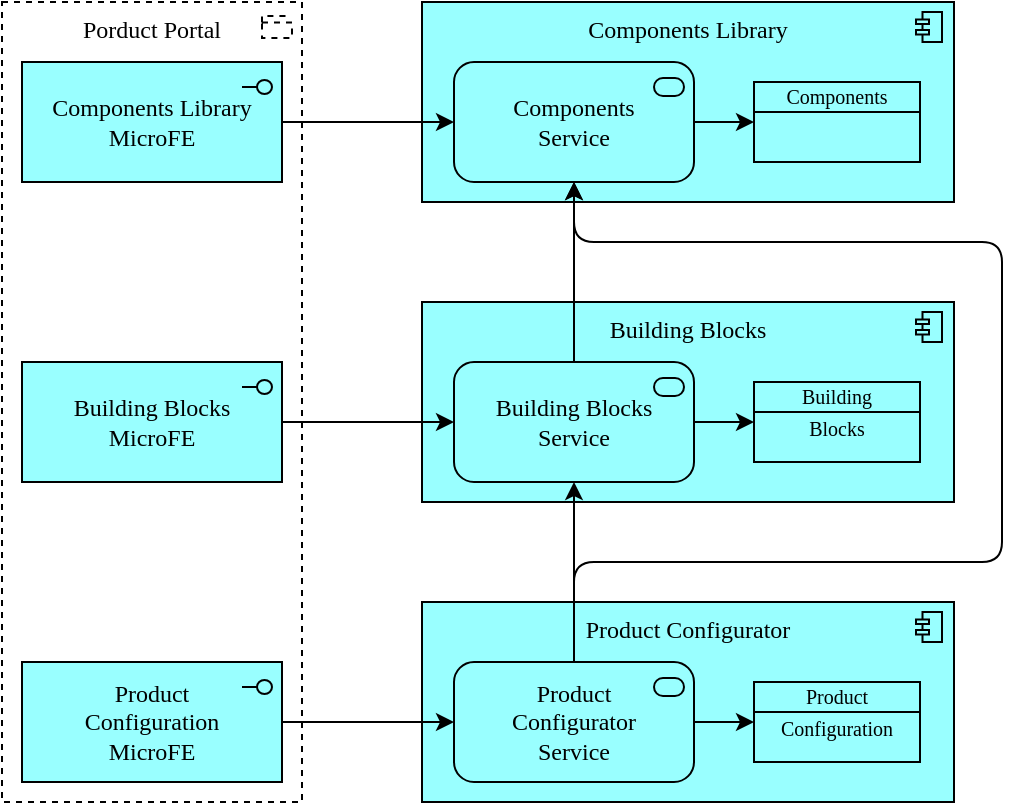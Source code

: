 <mxfile version="27.1.4" pages="2">
  <diagram name="Standalone" id="VBy1NLk5XnznT_duUD1z">
    <mxGraphModel dx="1426" dy="905" grid="1" gridSize="10" guides="1" tooltips="1" connect="1" arrows="1" fold="1" page="1" pageScale="1" pageWidth="827" pageHeight="1169" math="0" shadow="0">
      <root>
        <mxCell id="0" />
        <mxCell id="1" parent="0" />
        <mxCell id="HGRYmRGOkshQXvAgNZ_G-6" value="" style="group" vertex="1" connectable="0" parent="1">
          <mxGeometry x="320" y="330" width="266" height="100" as="geometry" />
        </mxCell>
        <mxCell id="HGRYmRGOkshQXvAgNZ_G-1" value="Components Library" style="html=1;outlineConnect=0;whiteSpace=wrap;fillColor=#99ffff;shape=mxgraph.archimate3.application;appType=comp;archiType=square;fontFamily=Poppins;fontSource=https%3A%2F%2Ffonts.googleapis.com%2Fcss%3Ffamily%3DPoppins;verticalAlign=top;" vertex="1" parent="HGRYmRGOkshQXvAgNZ_G-6">
          <mxGeometry width="266" height="100" as="geometry" />
        </mxCell>
        <mxCell id="HGRYmRGOkshQXvAgNZ_G-4" style="edgeStyle=orthogonalEdgeStyle;rounded=0;orthogonalLoop=1;jettySize=auto;html=1;" edge="1" parent="HGRYmRGOkshQXvAgNZ_G-6" source="HGRYmRGOkshQXvAgNZ_G-2" target="HGRYmRGOkshQXvAgNZ_G-3">
          <mxGeometry relative="1" as="geometry" />
        </mxCell>
        <mxCell id="HGRYmRGOkshQXvAgNZ_G-2" value="Components&lt;div&gt;Service&lt;/div&gt;" style="html=1;outlineConnect=0;whiteSpace=wrap;fillColor=#99ffff;shape=mxgraph.archimate3.application;appType=serv;archiType=rounded;fontFamily=Poppins;fontSource=https%3A%2F%2Ffonts.googleapis.com%2Fcss%3Ffamily%3DPoppins;" vertex="1" parent="HGRYmRGOkshQXvAgNZ_G-6">
          <mxGeometry x="16" y="30" width="120" height="60" as="geometry" />
        </mxCell>
        <mxCell id="HGRYmRGOkshQXvAgNZ_G-3" value="&lt;div style=&quot;line-height: 160%;&quot;&gt;Components&lt;/div&gt;" style="html=1;outlineConnect=0;whiteSpace=wrap;fillColor=#99ffff;shape=mxgraph.archimate3.businessObject;overflow=fill;fontFamily=Poppins;fontSource=https%3A%2F%2Ffonts.googleapis.com%2Fcss%3Ffamily%3DPoppins;fontSize=10;spacingTop=0;verticalAlign=top;spacing=0;spacingLeft=0;" vertex="1" parent="HGRYmRGOkshQXvAgNZ_G-6">
          <mxGeometry x="166" y="40" width="83" height="40" as="geometry" />
        </mxCell>
        <mxCell id="HGRYmRGOkshQXvAgNZ_G-7" value="" style="group" vertex="1" connectable="0" parent="1">
          <mxGeometry x="320" y="480" width="266" height="100" as="geometry" />
        </mxCell>
        <mxCell id="HGRYmRGOkshQXvAgNZ_G-8" value="Building Blocks" style="html=1;outlineConnect=0;whiteSpace=wrap;fillColor=#99ffff;shape=mxgraph.archimate3.application;appType=comp;archiType=square;fontFamily=Poppins;fontSource=https%3A%2F%2Ffonts.googleapis.com%2Fcss%3Ffamily%3DPoppins;verticalAlign=top;" vertex="1" parent="HGRYmRGOkshQXvAgNZ_G-7">
          <mxGeometry width="266" height="100" as="geometry" />
        </mxCell>
        <mxCell id="HGRYmRGOkshQXvAgNZ_G-9" style="edgeStyle=orthogonalEdgeStyle;rounded=0;orthogonalLoop=1;jettySize=auto;html=1;" edge="1" parent="HGRYmRGOkshQXvAgNZ_G-7" source="HGRYmRGOkshQXvAgNZ_G-10" target="HGRYmRGOkshQXvAgNZ_G-11">
          <mxGeometry relative="1" as="geometry" />
        </mxCell>
        <mxCell id="HGRYmRGOkshQXvAgNZ_G-10" value="Building Blocks&lt;br&gt;Service" style="html=1;outlineConnect=0;whiteSpace=wrap;fillColor=#99ffff;shape=mxgraph.archimate3.application;appType=serv;archiType=rounded;fontFamily=Poppins;fontSource=https%3A%2F%2Ffonts.googleapis.com%2Fcss%3Ffamily%3DPoppins;" vertex="1" parent="HGRYmRGOkshQXvAgNZ_G-7">
          <mxGeometry x="16" y="30" width="120" height="60" as="geometry" />
        </mxCell>
        <mxCell id="HGRYmRGOkshQXvAgNZ_G-11" value="&lt;div style=&quot;line-height: 160%;&quot;&gt;Building&lt;br&gt;Blocks&lt;/div&gt;" style="html=1;outlineConnect=0;whiteSpace=wrap;fillColor=#99ffff;shape=mxgraph.archimate3.businessObject;overflow=fill;fontFamily=Poppins;fontSource=https%3A%2F%2Ffonts.googleapis.com%2Fcss%3Ffamily%3DPoppins;fontSize=10;spacingTop=0;verticalAlign=top;spacing=0;spacingLeft=0;" vertex="1" parent="HGRYmRGOkshQXvAgNZ_G-7">
          <mxGeometry x="166" y="40" width="83" height="40" as="geometry" />
        </mxCell>
        <mxCell id="HGRYmRGOkshQXvAgNZ_G-12" value="" style="group" vertex="1" connectable="0" parent="1">
          <mxGeometry x="320" y="630" width="266" height="100" as="geometry" />
        </mxCell>
        <mxCell id="HGRYmRGOkshQXvAgNZ_G-13" value="Product Configurator" style="html=1;outlineConnect=0;whiteSpace=wrap;fillColor=#99ffff;shape=mxgraph.archimate3.application;appType=comp;archiType=square;fontFamily=Poppins;fontSource=https%3A%2F%2Ffonts.googleapis.com%2Fcss%3Ffamily%3DPoppins;verticalAlign=top;" vertex="1" parent="HGRYmRGOkshQXvAgNZ_G-12">
          <mxGeometry width="266" height="100" as="geometry" />
        </mxCell>
        <mxCell id="HGRYmRGOkshQXvAgNZ_G-14" style="edgeStyle=orthogonalEdgeStyle;rounded=0;orthogonalLoop=1;jettySize=auto;html=1;" edge="1" parent="HGRYmRGOkshQXvAgNZ_G-12" source="HGRYmRGOkshQXvAgNZ_G-15" target="HGRYmRGOkshQXvAgNZ_G-16">
          <mxGeometry relative="1" as="geometry" />
        </mxCell>
        <mxCell id="HGRYmRGOkshQXvAgNZ_G-15" value="Product&lt;br&gt;Configurator&lt;br&gt;Service" style="html=1;outlineConnect=0;whiteSpace=wrap;fillColor=#99ffff;shape=mxgraph.archimate3.application;appType=serv;archiType=rounded;fontFamily=Poppins;fontSource=https%3A%2F%2Ffonts.googleapis.com%2Fcss%3Ffamily%3DPoppins;" vertex="1" parent="HGRYmRGOkshQXvAgNZ_G-12">
          <mxGeometry x="16" y="30" width="120" height="60" as="geometry" />
        </mxCell>
        <mxCell id="HGRYmRGOkshQXvAgNZ_G-16" value="&lt;div style=&quot;line-height: 160%;&quot;&gt;&lt;div&gt;Product&lt;/div&gt;&lt;div&gt;Configuration&lt;/div&gt;&lt;/div&gt;" style="html=1;outlineConnect=0;whiteSpace=wrap;fillColor=#99ffff;shape=mxgraph.archimate3.businessObject;overflow=fill;fontFamily=Poppins;fontSource=https%3A%2F%2Ffonts.googleapis.com%2Fcss%3Ffamily%3DPoppins;fontSize=10;spacingTop=0;verticalAlign=top;spacing=0;spacingLeft=0;" vertex="1" parent="HGRYmRGOkshQXvAgNZ_G-12">
          <mxGeometry x="166" y="40" width="83" height="40" as="geometry" />
        </mxCell>
        <mxCell id="HGRYmRGOkshQXvAgNZ_G-17" style="edgeStyle=orthogonalEdgeStyle;rounded=0;orthogonalLoop=1;jettySize=auto;html=1;" edge="1" parent="1" source="HGRYmRGOkshQXvAgNZ_G-10" target="HGRYmRGOkshQXvAgNZ_G-2">
          <mxGeometry relative="1" as="geometry" />
        </mxCell>
        <mxCell id="HGRYmRGOkshQXvAgNZ_G-18" style="edgeStyle=orthogonalEdgeStyle;rounded=0;orthogonalLoop=1;jettySize=auto;html=1;" edge="1" parent="1" source="HGRYmRGOkshQXvAgNZ_G-15" target="HGRYmRGOkshQXvAgNZ_G-10">
          <mxGeometry relative="1" as="geometry" />
        </mxCell>
        <mxCell id="HGRYmRGOkshQXvAgNZ_G-19" style="edgeStyle=orthogonalEdgeStyle;rounded=1;orthogonalLoop=1;jettySize=auto;html=1;curved=0;" edge="1" parent="1" source="HGRYmRGOkshQXvAgNZ_G-15" target="HGRYmRGOkshQXvAgNZ_G-2">
          <mxGeometry relative="1" as="geometry">
            <Array as="points">
              <mxPoint x="396" y="610" />
              <mxPoint x="610" y="610" />
              <mxPoint x="610" y="450" />
              <mxPoint x="396" y="450" />
            </Array>
          </mxGeometry>
        </mxCell>
        <mxCell id="HGRYmRGOkshQXvAgNZ_G-21" style="edgeStyle=orthogonalEdgeStyle;rounded=0;orthogonalLoop=1;jettySize=auto;html=1;" edge="1" parent="1" source="HGRYmRGOkshQXvAgNZ_G-20" target="HGRYmRGOkshQXvAgNZ_G-2">
          <mxGeometry relative="1" as="geometry" />
        </mxCell>
        <mxCell id="HGRYmRGOkshQXvAgNZ_G-20" value="Components Library&lt;br&gt;MicroFE" style="html=1;outlineConnect=0;whiteSpace=wrap;fillColor=#99ffff;shape=mxgraph.archimate3.application;appType=interface;archiType=square;fontFamily=Poppins;fontSource=https%3A%2F%2Ffonts.googleapis.com%2Fcss%3Ffamily%3DPoppins;" vertex="1" parent="1">
          <mxGeometry x="120" y="360" width="130" height="60" as="geometry" />
        </mxCell>
        <mxCell id="HGRYmRGOkshQXvAgNZ_G-23" style="edgeStyle=orthogonalEdgeStyle;rounded=0;orthogonalLoop=1;jettySize=auto;html=1;" edge="1" parent="1" source="HGRYmRGOkshQXvAgNZ_G-22" target="HGRYmRGOkshQXvAgNZ_G-10">
          <mxGeometry relative="1" as="geometry" />
        </mxCell>
        <mxCell id="HGRYmRGOkshQXvAgNZ_G-22" value="Building Blocks&lt;br&gt;MicroFE" style="html=1;outlineConnect=0;whiteSpace=wrap;fillColor=#99ffff;shape=mxgraph.archimate3.application;appType=interface;archiType=square;fontFamily=Poppins;fontSource=https%3A%2F%2Ffonts.googleapis.com%2Fcss%3Ffamily%3DPoppins;" vertex="1" parent="1">
          <mxGeometry x="120" y="510" width="130" height="60" as="geometry" />
        </mxCell>
        <mxCell id="HGRYmRGOkshQXvAgNZ_G-25" style="edgeStyle=orthogonalEdgeStyle;rounded=0;orthogonalLoop=1;jettySize=auto;html=1;" edge="1" parent="1" source="HGRYmRGOkshQXvAgNZ_G-24" target="HGRYmRGOkshQXvAgNZ_G-15">
          <mxGeometry relative="1" as="geometry" />
        </mxCell>
        <mxCell id="HGRYmRGOkshQXvAgNZ_G-24" value="Product&lt;br&gt;Configuration&lt;br&gt;MicroFE" style="html=1;outlineConnect=0;whiteSpace=wrap;fillColor=#99ffff;shape=mxgraph.archimate3.application;appType=interface;archiType=square;fontFamily=Poppins;fontSource=https%3A%2F%2Ffonts.googleapis.com%2Fcss%3Ffamily%3DPoppins;" vertex="1" parent="1">
          <mxGeometry x="120" y="660" width="130" height="60" as="geometry" />
        </mxCell>
        <mxCell id="HGRYmRGOkshQXvAgNZ_G-27" value="Porduct Portal" style="html=1;outlineConnect=0;whiteSpace=wrap;shape=mxgraph.archimate3.application;appType=grouping;archiType=square;dashed=1;fillColor=none;verticalAlign=top;fontFamily=Poppins;fontSource=https%3A%2F%2Ffonts.googleapis.com%2Fcss%3Ffamily%3DPoppins;" vertex="1" parent="1">
          <mxGeometry x="110" y="330" width="150" height="400" as="geometry" />
        </mxCell>
      </root>
    </mxGraphModel>
  </diagram>
  <diagram name="GOST Integration" id="geiogNWTEh58zCEHQyx3">
    <mxGraphModel dx="1426" dy="905" grid="1" gridSize="10" guides="1" tooltips="1" connect="1" arrows="1" fold="1" page="1" pageScale="1" pageWidth="827" pageHeight="1169" math="0" shadow="0">
      <root>
        <mxCell id="Skwdy0eexYie4p9m-vE--0" />
        <mxCell id="Skwdy0eexYie4p9m-vE--1" parent="Skwdy0eexYie4p9m-vE--0" />
        <mxCell id="NTKLho7I5AZ2gAph6Bzh-7" value="&lt;font face=&quot;Poppins&quot;&gt;GOST UI&lt;/font&gt;" style="html=1;outlineConnect=0;whiteSpace=wrap;fillColor=#EBEBEB;shape=mxgraph.archimate3.application;appType=interface;archiType=square;verticalAlign=top;" vertex="1" parent="Skwdy0eexYie4p9m-vE--1">
          <mxGeometry x="110" y="180" width="150" height="550" as="geometry" />
        </mxCell>
        <mxCell id="Skwdy0eexYie4p9m-vE--2" value="" style="group" vertex="1" connectable="0" parent="Skwdy0eexYie4p9m-vE--1">
          <mxGeometry x="320" y="330" width="266" height="100" as="geometry" />
        </mxCell>
        <mxCell id="Skwdy0eexYie4p9m-vE--3" value="Components Library" style="html=1;outlineConnect=0;whiteSpace=wrap;fillColor=#99ffff;shape=mxgraph.archimate3.application;appType=comp;archiType=square;fontFamily=Poppins;fontSource=https%3A%2F%2Ffonts.googleapis.com%2Fcss%3Ffamily%3DPoppins;verticalAlign=top;" vertex="1" parent="Skwdy0eexYie4p9m-vE--2">
          <mxGeometry width="266" height="100" as="geometry" />
        </mxCell>
        <mxCell id="Skwdy0eexYie4p9m-vE--4" style="edgeStyle=orthogonalEdgeStyle;rounded=0;orthogonalLoop=1;jettySize=auto;html=1;" edge="1" parent="Skwdy0eexYie4p9m-vE--2" source="Skwdy0eexYie4p9m-vE--5" target="Skwdy0eexYie4p9m-vE--6">
          <mxGeometry relative="1" as="geometry" />
        </mxCell>
        <mxCell id="Skwdy0eexYie4p9m-vE--5" value="Components&lt;div&gt;Service&lt;/div&gt;" style="html=1;outlineConnect=0;whiteSpace=wrap;fillColor=#99ffff;shape=mxgraph.archimate3.application;appType=serv;archiType=rounded;fontFamily=Poppins;fontSource=https%3A%2F%2Ffonts.googleapis.com%2Fcss%3Ffamily%3DPoppins;" vertex="1" parent="Skwdy0eexYie4p9m-vE--2">
          <mxGeometry x="16" y="30" width="120" height="60" as="geometry" />
        </mxCell>
        <mxCell id="Skwdy0eexYie4p9m-vE--6" value="&lt;div style=&quot;line-height: 160%;&quot;&gt;Components&lt;/div&gt;" style="html=1;outlineConnect=0;whiteSpace=wrap;fillColor=#99ffff;shape=mxgraph.archimate3.businessObject;overflow=fill;fontFamily=Poppins;fontSource=https%3A%2F%2Ffonts.googleapis.com%2Fcss%3Ffamily%3DPoppins;fontSize=10;spacingTop=0;verticalAlign=top;spacing=0;spacingLeft=0;" vertex="1" parent="Skwdy0eexYie4p9m-vE--2">
          <mxGeometry x="166" y="40" width="83" height="40" as="geometry" />
        </mxCell>
        <mxCell id="Skwdy0eexYie4p9m-vE--7" value="" style="group" vertex="1" connectable="0" parent="Skwdy0eexYie4p9m-vE--1">
          <mxGeometry x="320" y="480" width="266" height="100" as="geometry" />
        </mxCell>
        <mxCell id="Skwdy0eexYie4p9m-vE--8" value="Building Blocks" style="html=1;outlineConnect=0;whiteSpace=wrap;fillColor=#99ffff;shape=mxgraph.archimate3.application;appType=comp;archiType=square;fontFamily=Poppins;fontSource=https%3A%2F%2Ffonts.googleapis.com%2Fcss%3Ffamily%3DPoppins;verticalAlign=top;" vertex="1" parent="Skwdy0eexYie4p9m-vE--7">
          <mxGeometry width="266" height="100" as="geometry" />
        </mxCell>
        <mxCell id="Skwdy0eexYie4p9m-vE--9" style="edgeStyle=orthogonalEdgeStyle;rounded=0;orthogonalLoop=1;jettySize=auto;html=1;" edge="1" parent="Skwdy0eexYie4p9m-vE--7" source="Skwdy0eexYie4p9m-vE--10" target="Skwdy0eexYie4p9m-vE--11">
          <mxGeometry relative="1" as="geometry" />
        </mxCell>
        <mxCell id="Skwdy0eexYie4p9m-vE--10" value="Building Blocks&lt;br&gt;Service" style="html=1;outlineConnect=0;whiteSpace=wrap;fillColor=#99ffff;shape=mxgraph.archimate3.application;appType=serv;archiType=rounded;fontFamily=Poppins;fontSource=https%3A%2F%2Ffonts.googleapis.com%2Fcss%3Ffamily%3DPoppins;" vertex="1" parent="Skwdy0eexYie4p9m-vE--7">
          <mxGeometry x="16" y="30" width="120" height="60" as="geometry" />
        </mxCell>
        <mxCell id="Skwdy0eexYie4p9m-vE--11" value="&lt;div style=&quot;line-height: 160%;&quot;&gt;Building&lt;br&gt;Blocks&lt;/div&gt;" style="html=1;outlineConnect=0;whiteSpace=wrap;fillColor=#99ffff;shape=mxgraph.archimate3.businessObject;overflow=fill;fontFamily=Poppins;fontSource=https%3A%2F%2Ffonts.googleapis.com%2Fcss%3Ffamily%3DPoppins;fontSize=10;spacingTop=0;verticalAlign=top;spacing=0;spacingLeft=0;" vertex="1" parent="Skwdy0eexYie4p9m-vE--7">
          <mxGeometry x="166" y="40" width="83" height="40" as="geometry" />
        </mxCell>
        <mxCell id="Skwdy0eexYie4p9m-vE--12" value="" style="group" vertex="1" connectable="0" parent="Skwdy0eexYie4p9m-vE--1">
          <mxGeometry x="320" y="630" width="266" height="100" as="geometry" />
        </mxCell>
        <mxCell id="Skwdy0eexYie4p9m-vE--13" value="Product Configurator" style="html=1;outlineConnect=0;whiteSpace=wrap;fillColor=#99ffff;shape=mxgraph.archimate3.application;appType=comp;archiType=square;fontFamily=Poppins;fontSource=https%3A%2F%2Ffonts.googleapis.com%2Fcss%3Ffamily%3DPoppins;verticalAlign=top;" vertex="1" parent="Skwdy0eexYie4p9m-vE--12">
          <mxGeometry width="266" height="100" as="geometry" />
        </mxCell>
        <mxCell id="Skwdy0eexYie4p9m-vE--14" style="edgeStyle=orthogonalEdgeStyle;rounded=0;orthogonalLoop=1;jettySize=auto;html=1;" edge="1" parent="Skwdy0eexYie4p9m-vE--12" source="Skwdy0eexYie4p9m-vE--15" target="Skwdy0eexYie4p9m-vE--16">
          <mxGeometry relative="1" as="geometry" />
        </mxCell>
        <mxCell id="Skwdy0eexYie4p9m-vE--15" value="Product&lt;br&gt;Configurator&lt;br&gt;Service" style="html=1;outlineConnect=0;whiteSpace=wrap;fillColor=#99ffff;shape=mxgraph.archimate3.application;appType=serv;archiType=rounded;fontFamily=Poppins;fontSource=https%3A%2F%2Ffonts.googleapis.com%2Fcss%3Ffamily%3DPoppins;" vertex="1" parent="Skwdy0eexYie4p9m-vE--12">
          <mxGeometry x="16" y="30" width="120" height="60" as="geometry" />
        </mxCell>
        <mxCell id="Skwdy0eexYie4p9m-vE--16" value="&lt;div style=&quot;line-height: 160%;&quot;&gt;&lt;div&gt;Product&lt;/div&gt;&lt;div&gt;Configuration&lt;/div&gt;&lt;/div&gt;" style="html=1;outlineConnect=0;whiteSpace=wrap;fillColor=#99ffff;shape=mxgraph.archimate3.businessObject;overflow=fill;fontFamily=Poppins;fontSource=https%3A%2F%2Ffonts.googleapis.com%2Fcss%3Ffamily%3DPoppins;fontSize=10;spacingTop=0;verticalAlign=top;spacing=0;spacingLeft=0;" vertex="1" parent="Skwdy0eexYie4p9m-vE--12">
          <mxGeometry x="166" y="40" width="83" height="40" as="geometry" />
        </mxCell>
        <mxCell id="Skwdy0eexYie4p9m-vE--17" style="edgeStyle=orthogonalEdgeStyle;rounded=0;orthogonalLoop=1;jettySize=auto;html=1;" edge="1" parent="Skwdy0eexYie4p9m-vE--1" source="Skwdy0eexYie4p9m-vE--10" target="Skwdy0eexYie4p9m-vE--5">
          <mxGeometry relative="1" as="geometry" />
        </mxCell>
        <mxCell id="Skwdy0eexYie4p9m-vE--18" style="edgeStyle=orthogonalEdgeStyle;rounded=0;orthogonalLoop=1;jettySize=auto;html=1;" edge="1" parent="Skwdy0eexYie4p9m-vE--1" source="Skwdy0eexYie4p9m-vE--15" target="Skwdy0eexYie4p9m-vE--10">
          <mxGeometry relative="1" as="geometry" />
        </mxCell>
        <mxCell id="Skwdy0eexYie4p9m-vE--19" style="edgeStyle=orthogonalEdgeStyle;rounded=1;orthogonalLoop=1;jettySize=auto;html=1;curved=0;" edge="1" parent="Skwdy0eexYie4p9m-vE--1" source="Skwdy0eexYie4p9m-vE--15" target="Skwdy0eexYie4p9m-vE--5">
          <mxGeometry relative="1" as="geometry">
            <Array as="points">
              <mxPoint x="396" y="610" />
              <mxPoint x="610" y="610" />
              <mxPoint x="610" y="450" />
              <mxPoint x="396" y="450" />
            </Array>
          </mxGeometry>
        </mxCell>
        <mxCell id="Skwdy0eexYie4p9m-vE--20" style="edgeStyle=orthogonalEdgeStyle;rounded=0;orthogonalLoop=1;jettySize=auto;html=1;" edge="1" parent="Skwdy0eexYie4p9m-vE--1" source="Skwdy0eexYie4p9m-vE--21" target="Skwdy0eexYie4p9m-vE--5">
          <mxGeometry relative="1" as="geometry" />
        </mxCell>
        <mxCell id="Skwdy0eexYie4p9m-vE--21" value="Components Library&lt;br&gt;MicroFE" style="html=1;outlineConnect=0;whiteSpace=wrap;fillColor=#99ffff;shape=mxgraph.archimate3.application;appType=interface;archiType=square;fontFamily=Poppins;fontSource=https%3A%2F%2Ffonts.googleapis.com%2Fcss%3Ffamily%3DPoppins;" vertex="1" parent="Skwdy0eexYie4p9m-vE--1">
          <mxGeometry x="120" y="360" width="130" height="60" as="geometry" />
        </mxCell>
        <mxCell id="Skwdy0eexYie4p9m-vE--22" style="edgeStyle=orthogonalEdgeStyle;rounded=0;orthogonalLoop=1;jettySize=auto;html=1;" edge="1" parent="Skwdy0eexYie4p9m-vE--1" source="Skwdy0eexYie4p9m-vE--23" target="Skwdy0eexYie4p9m-vE--10">
          <mxGeometry relative="1" as="geometry" />
        </mxCell>
        <mxCell id="Skwdy0eexYie4p9m-vE--23" value="Building Blocks&lt;br&gt;MicroFE" style="html=1;outlineConnect=0;whiteSpace=wrap;fillColor=#99ffff;shape=mxgraph.archimate3.application;appType=interface;archiType=square;fontFamily=Poppins;fontSource=https%3A%2F%2Ffonts.googleapis.com%2Fcss%3Ffamily%3DPoppins;" vertex="1" parent="Skwdy0eexYie4p9m-vE--1">
          <mxGeometry x="120" y="510" width="130" height="60" as="geometry" />
        </mxCell>
        <mxCell id="Skwdy0eexYie4p9m-vE--24" style="edgeStyle=orthogonalEdgeStyle;rounded=0;orthogonalLoop=1;jettySize=auto;html=1;" edge="1" parent="Skwdy0eexYie4p9m-vE--1" source="Skwdy0eexYie4p9m-vE--25" target="Skwdy0eexYie4p9m-vE--15">
          <mxGeometry relative="1" as="geometry" />
        </mxCell>
        <mxCell id="Skwdy0eexYie4p9m-vE--25" value="Product&lt;br&gt;Configuration&lt;br&gt;MicroFE" style="html=1;outlineConnect=0;whiteSpace=wrap;fillColor=#99ffff;shape=mxgraph.archimate3.application;appType=interface;archiType=square;fontFamily=Poppins;fontSource=https%3A%2F%2Ffonts.googleapis.com%2Fcss%3Ffamily%3DPoppins;" vertex="1" parent="Skwdy0eexYie4p9m-vE--1">
          <mxGeometry x="120" y="660" width="130" height="60" as="geometry" />
        </mxCell>
        <mxCell id="NTKLho7I5AZ2gAph6Bzh-0" value="" style="group;fillColor=light-dark(#006EAF,#006EAF);fontColor=#ffffff;strokeColor=#006EAF;" vertex="1" connectable="0" parent="Skwdy0eexYie4p9m-vE--1">
          <mxGeometry x="320" y="180" width="266" height="100" as="geometry" />
        </mxCell>
        <mxCell id="NTKLho7I5AZ2gAph6Bzh-1" value="Product Hub" style="html=1;outlineConnect=0;whiteSpace=wrap;fillColor=#99ffff;shape=mxgraph.archimate3.application;appType=comp;archiType=square;fontFamily=Poppins;fontSource=https%3A%2F%2Ffonts.googleapis.com%2Fcss%3Ffamily%3DPoppins;verticalAlign=top;" vertex="1" parent="NTKLho7I5AZ2gAph6Bzh-0">
          <mxGeometry width="266" height="100" as="geometry" />
        </mxCell>
        <mxCell id="NTKLho7I5AZ2gAph6Bzh-2" style="edgeStyle=orthogonalEdgeStyle;rounded=0;orthogonalLoop=1;jettySize=auto;html=1;" edge="1" parent="NTKLho7I5AZ2gAph6Bzh-0" source="NTKLho7I5AZ2gAph6Bzh-3" target="NTKLho7I5AZ2gAph6Bzh-4">
          <mxGeometry relative="1" as="geometry" />
        </mxCell>
        <mxCell id="NTKLho7I5AZ2gAph6Bzh-3" value="Product Hub&lt;br&gt;Service" style="html=1;outlineConnect=0;whiteSpace=wrap;fillColor=#99ffff;shape=mxgraph.archimate3.application;appType=serv;archiType=rounded;fontFamily=Poppins;fontSource=https%3A%2F%2Ffonts.googleapis.com%2Fcss%3Ffamily%3DPoppins;" vertex="1" parent="NTKLho7I5AZ2gAph6Bzh-0">
          <mxGeometry x="16" y="30" width="120" height="60" as="geometry" />
        </mxCell>
        <mxCell id="NTKLho7I5AZ2gAph6Bzh-4" value="&lt;div style=&quot;line-height: 160%;&quot;&gt;Product&lt;br&gt;Versions&lt;/div&gt;" style="html=1;outlineConnect=0;whiteSpace=wrap;fillColor=#99ffff;shape=mxgraph.archimate3.businessObject;overflow=fill;fontFamily=Poppins;fontSource=https%3A%2F%2Ffonts.googleapis.com%2Fcss%3Ffamily%3DPoppins;fontSize=10;spacingTop=0;verticalAlign=top;spacing=0;spacingLeft=0;" vertex="1" parent="NTKLho7I5AZ2gAph6Bzh-0">
          <mxGeometry x="166" y="40" width="83" height="40" as="geometry" />
        </mxCell>
        <mxCell id="NTKLho7I5AZ2gAph6Bzh-6" style="edgeStyle=orthogonalEdgeStyle;rounded=0;orthogonalLoop=1;jettySize=auto;html=1;" edge="1" parent="Skwdy0eexYie4p9m-vE--1" source="NTKLho7I5AZ2gAph6Bzh-5" target="NTKLho7I5AZ2gAph6Bzh-3">
          <mxGeometry relative="1" as="geometry" />
        </mxCell>
        <mxCell id="NTKLho7I5AZ2gAph6Bzh-5" value="Product Hub&lt;br&gt;MicroFE" style="html=1;outlineConnect=0;whiteSpace=wrap;fillColor=#99ffff;shape=mxgraph.archimate3.application;appType=interface;archiType=square;fontFamily=Poppins;fontSource=https%3A%2F%2Ffonts.googleapis.com%2Fcss%3Ffamily%3DPoppins;" vertex="1" parent="Skwdy0eexYie4p9m-vE--1">
          <mxGeometry x="120" y="210" width="130" height="60" as="geometry" />
        </mxCell>
        <mxCell id="NTKLho7I5AZ2gAph6Bzh-8" style="edgeStyle=orthogonalEdgeStyle;rounded=0;orthogonalLoop=1;jettySize=auto;html=1;" edge="1" parent="Skwdy0eexYie4p9m-vE--1" source="Skwdy0eexYie4p9m-vE--5" target="NTKLho7I5AZ2gAph6Bzh-3">
          <mxGeometry relative="1" as="geometry" />
        </mxCell>
        <mxCell id="NTKLho7I5AZ2gAph6Bzh-9" style="edgeStyle=orthogonalEdgeStyle;rounded=1;orthogonalLoop=1;jettySize=auto;html=1;curved=0;" edge="1" parent="Skwdy0eexYie4p9m-vE--1" source="Skwdy0eexYie4p9m-vE--10" target="NTKLho7I5AZ2gAph6Bzh-3">
          <mxGeometry relative="1" as="geometry">
            <Array as="points">
              <mxPoint x="396" y="450" />
              <mxPoint x="610" y="450" />
              <mxPoint x="610" y="300" />
              <mxPoint x="396" y="300" />
            </Array>
          </mxGeometry>
        </mxCell>
        <mxCell id="NTKLho7I5AZ2gAph6Bzh-10" style="edgeStyle=orthogonalEdgeStyle;rounded=1;orthogonalLoop=1;jettySize=auto;html=1;curved=0;" edge="1" parent="Skwdy0eexYie4p9m-vE--1" source="Skwdy0eexYie4p9m-vE--15" target="NTKLho7I5AZ2gAph6Bzh-3">
          <mxGeometry relative="1" as="geometry">
            <Array as="points">
              <mxPoint x="396" y="610" />
              <mxPoint x="610" y="610" />
              <mxPoint x="610" y="300" />
              <mxPoint x="396" y="300" />
            </Array>
          </mxGeometry>
        </mxCell>
      </root>
    </mxGraphModel>
  </diagram>
</mxfile>

